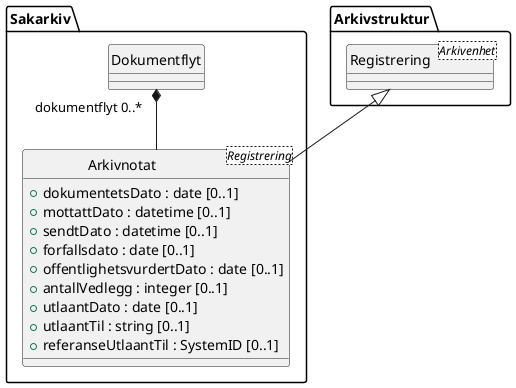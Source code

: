 @startuml
skinparam nodesep 100
hide circle
class Sakarkiv.Arkivnotat <Registrering> {
  +dokumentetsDato : date [0..1]
  +mottattDato : datetime [0..1]
  +sendtDato : datetime [0..1]
  +forfallsdato : date [0..1]
  +offentlighetsvurdertDato : date [0..1]
  +antallVedlegg : integer [0..1]
  +utlaantDato : date [0..1]
  +utlaantTil : string [0..1]
  +referanseUtlaantTil : SystemID [0..1]
}
class Sakarkiv.Dokumentflyt {
}
Sakarkiv.Dokumentflyt "dokumentflyt 0..*" *-- Sakarkiv.Arkivnotat
class Arkivstruktur.Registrering <Arkivenhet> {
}
Arkivstruktur.Registrering <|-- Sakarkiv.Arkivnotat
@enduml
